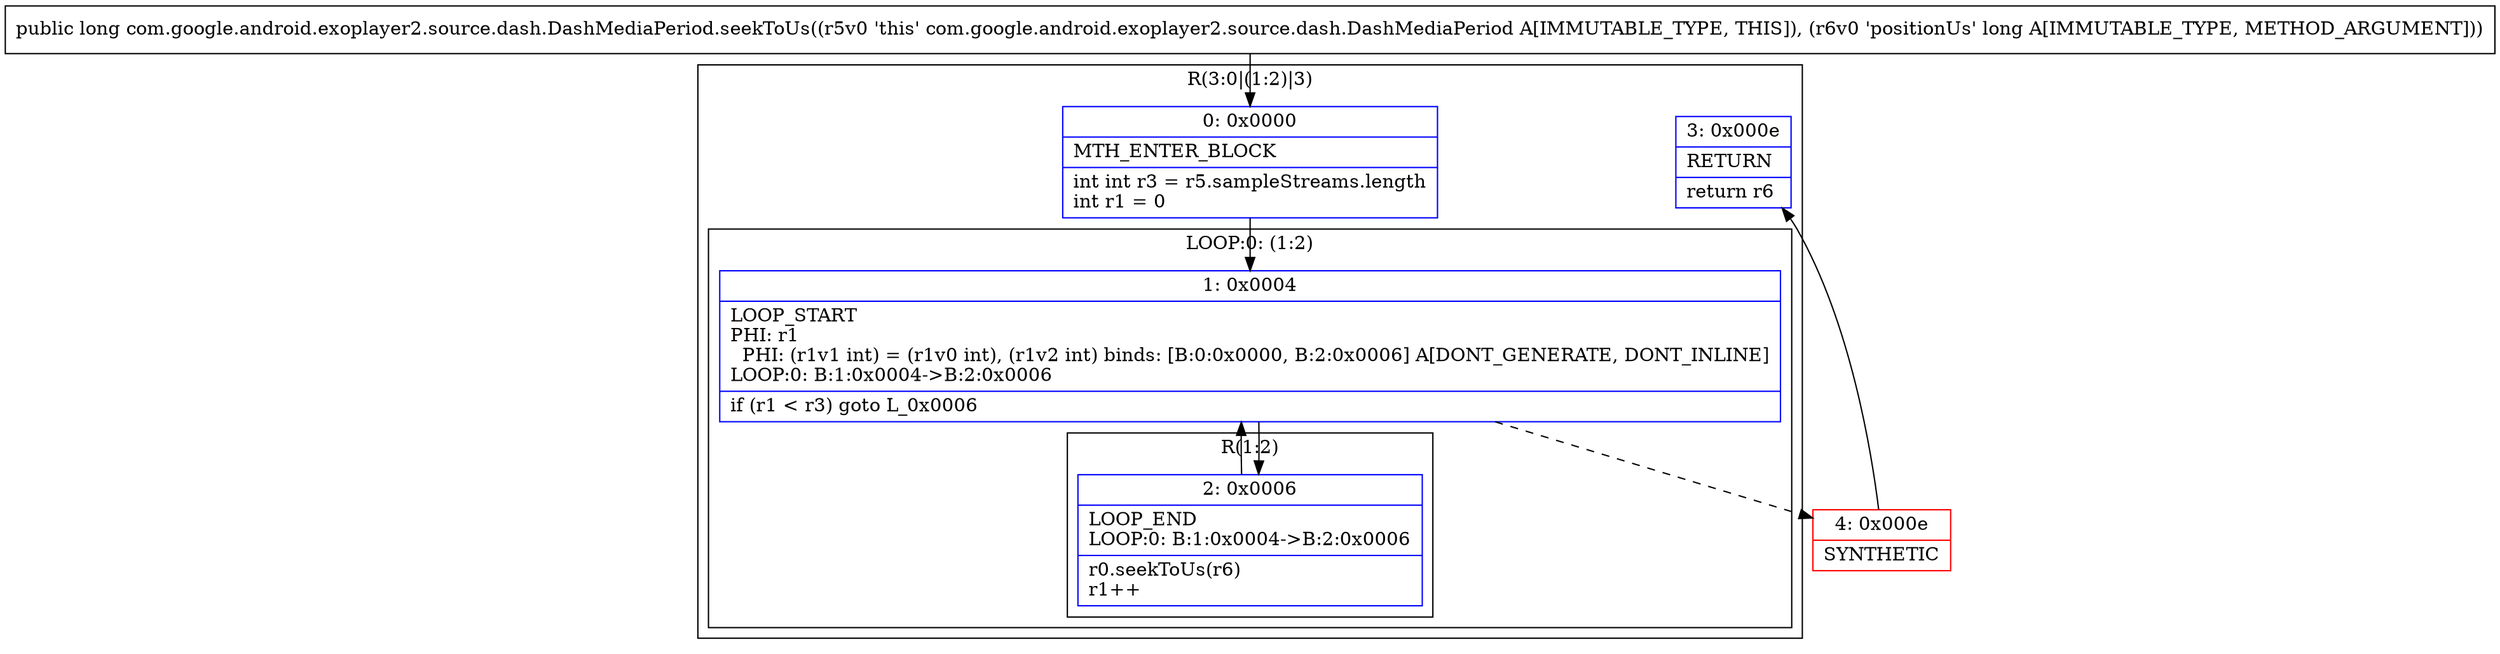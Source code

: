 digraph "CFG forcom.google.android.exoplayer2.source.dash.DashMediaPeriod.seekToUs(J)J" {
subgraph cluster_Region_2131232392 {
label = "R(3:0|(1:2)|3)";
node [shape=record,color=blue];
Node_0 [shape=record,label="{0\:\ 0x0000|MTH_ENTER_BLOCK\l|int int r3 = r5.sampleStreams.length\lint r1 = 0\l}"];
subgraph cluster_LoopRegion_330717080 {
label = "LOOP:0: (1:2)";
node [shape=record,color=blue];
Node_1 [shape=record,label="{1\:\ 0x0004|LOOP_START\lPHI: r1 \l  PHI: (r1v1 int) = (r1v0 int), (r1v2 int) binds: [B:0:0x0000, B:2:0x0006] A[DONT_GENERATE, DONT_INLINE]\lLOOP:0: B:1:0x0004\-\>B:2:0x0006\l|if (r1 \< r3) goto L_0x0006\l}"];
subgraph cluster_Region_1826135291 {
label = "R(1:2)";
node [shape=record,color=blue];
Node_2 [shape=record,label="{2\:\ 0x0006|LOOP_END\lLOOP:0: B:1:0x0004\-\>B:2:0x0006\l|r0.seekToUs(r6)\lr1++\l}"];
}
}
Node_3 [shape=record,label="{3\:\ 0x000e|RETURN\l|return r6\l}"];
}
Node_4 [shape=record,color=red,label="{4\:\ 0x000e|SYNTHETIC\l}"];
MethodNode[shape=record,label="{public long com.google.android.exoplayer2.source.dash.DashMediaPeriod.seekToUs((r5v0 'this' com.google.android.exoplayer2.source.dash.DashMediaPeriod A[IMMUTABLE_TYPE, THIS]), (r6v0 'positionUs' long A[IMMUTABLE_TYPE, METHOD_ARGUMENT])) }"];
MethodNode -> Node_0;
Node_0 -> Node_1;
Node_1 -> Node_2;
Node_1 -> Node_4[style=dashed];
Node_2 -> Node_1;
Node_4 -> Node_3;
}

